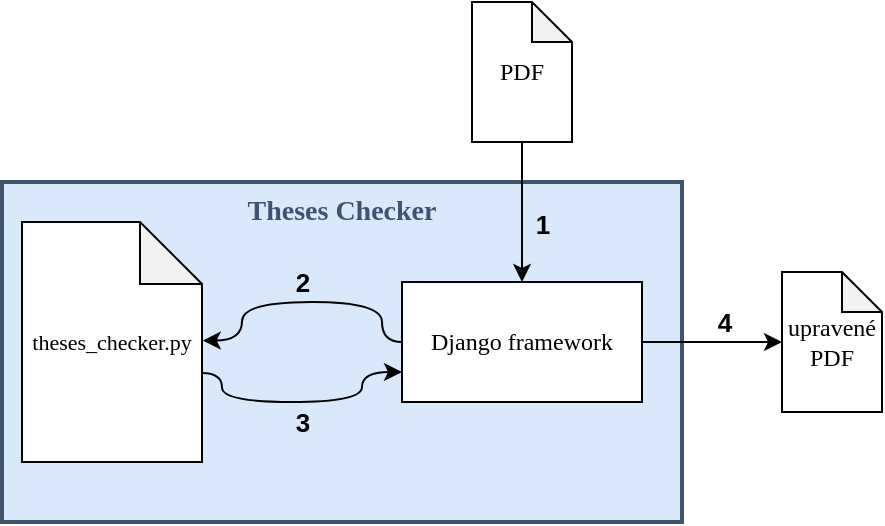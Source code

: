 <mxfile version="21.2.1" type="device">
  <diagram name="Stránka-1" id="Hc6EWw1zSbZy6vTQ2z6B">
    <mxGraphModel dx="1036" dy="606" grid="1" gridSize="10" guides="1" tooltips="1" connect="1" arrows="1" fold="1" page="1" pageScale="1" pageWidth="827" pageHeight="1169" math="0" shadow="0">
      <root>
        <mxCell id="0" />
        <mxCell id="1" parent="0" />
        <mxCell id="qgVuJTGQNqL46tquMSFM-15" value="" style="rounded=0;whiteSpace=wrap;html=1;fillColor=#dae8fc;strokeColor=#3f5370;strokeWidth=2;" parent="1" vertex="1">
          <mxGeometry x="190" y="130" width="340" height="170" as="geometry" />
        </mxCell>
        <mxCell id="qgVuJTGQNqL46tquMSFM-8" style="edgeStyle=orthogonalEdgeStyle;rounded=0;orthogonalLoop=1;jettySize=auto;html=1;exitX=0;exitY=0;exitDx=90;exitDy=75.5;exitPerimeter=0;entryX=0;entryY=0.75;entryDx=0;entryDy=0;curved=1;" parent="1" source="qgVuJTGQNqL46tquMSFM-1" target="qgVuJTGQNqL46tquMSFM-2" edge="1">
          <mxGeometry relative="1" as="geometry">
            <Array as="points">
              <mxPoint x="300" y="225" />
              <mxPoint x="300" y="240" />
              <mxPoint x="370" y="240" />
              <mxPoint x="370" y="225" />
            </Array>
          </mxGeometry>
        </mxCell>
        <mxCell id="qgVuJTGQNqL46tquMSFM-9" value="3" style="edgeLabel;html=1;align=center;verticalAlign=middle;resizable=0;points=[];fontSize=13;fontStyle=1;labelBackgroundColor=none;" parent="qgVuJTGQNqL46tquMSFM-8" vertex="1" connectable="0">
          <mxGeometry x="0.119" y="1" relative="1" as="geometry">
            <mxPoint x="-8" y="11" as="offset" />
          </mxGeometry>
        </mxCell>
        <mxCell id="qgVuJTGQNqL46tquMSFM-1" value="&lt;font style=&quot;font-size: 11px;&quot; face=&quot;Times New Roman&quot;&gt;theses_checker.py&lt;/font&gt;" style="shape=note;whiteSpace=wrap;html=1;backgroundOutline=1;darkOpacity=0.05;size=31;" parent="1" vertex="1">
          <mxGeometry x="200" y="150" width="90" height="120" as="geometry" />
        </mxCell>
        <mxCell id="qgVuJTGQNqL46tquMSFM-6" style="edgeStyle=orthogonalEdgeStyle;rounded=0;orthogonalLoop=1;jettySize=auto;html=1;exitX=0;exitY=0.5;exitDx=0;exitDy=0;entryX=1.004;entryY=0.494;entryDx=0;entryDy=0;entryPerimeter=0;fontSize=13;fontStyle=1;curved=1;" parent="1" source="qgVuJTGQNqL46tquMSFM-2" target="qgVuJTGQNqL46tquMSFM-1" edge="1">
          <mxGeometry relative="1" as="geometry">
            <Array as="points">
              <mxPoint x="380" y="210" />
              <mxPoint x="380" y="190" />
              <mxPoint x="310" y="190" />
              <mxPoint x="310" y="209" />
            </Array>
          </mxGeometry>
        </mxCell>
        <mxCell id="qgVuJTGQNqL46tquMSFM-7" value="2" style="edgeLabel;html=1;align=center;verticalAlign=middle;resizable=0;points=[];fontSize=13;fontStyle=1;labelBackgroundColor=none;" parent="qgVuJTGQNqL46tquMSFM-6" vertex="1" connectable="0">
          <mxGeometry x="-0.191" y="-1" relative="1" as="geometry">
            <mxPoint x="-14" y="-9" as="offset" />
          </mxGeometry>
        </mxCell>
        <mxCell id="qgVuJTGQNqL46tquMSFM-13" style="edgeStyle=orthogonalEdgeStyle;rounded=0;orthogonalLoop=1;jettySize=auto;html=1;exitX=1;exitY=0.5;exitDx=0;exitDy=0;entryX=0;entryY=0.5;entryDx=0;entryDy=0;entryPerimeter=0;" parent="1" source="qgVuJTGQNqL46tquMSFM-2" target="qgVuJTGQNqL46tquMSFM-12" edge="1">
          <mxGeometry relative="1" as="geometry" />
        </mxCell>
        <mxCell id="qgVuJTGQNqL46tquMSFM-14" value="4" style="edgeLabel;html=1;align=center;verticalAlign=middle;resizable=0;points=[];fontSize=13;fontStyle=1;labelBackgroundColor=none;" parent="qgVuJTGQNqL46tquMSFM-13" vertex="1" connectable="0">
          <mxGeometry x="0.271" y="1" relative="1" as="geometry">
            <mxPoint x="-4" y="-9" as="offset" />
          </mxGeometry>
        </mxCell>
        <mxCell id="qgVuJTGQNqL46tquMSFM-2" value="Django framework" style="rounded=0;whiteSpace=wrap;html=1;fontFamily=Times New Roman;" parent="1" vertex="1">
          <mxGeometry x="390" y="180" width="120" height="60" as="geometry" />
        </mxCell>
        <mxCell id="qgVuJTGQNqL46tquMSFM-3" value="" style="endArrow=classic;html=1;rounded=0;entryX=0.5;entryY=0;entryDx=0;entryDy=0;exitX=0.5;exitY=1;exitDx=0;exitDy=0;exitPerimeter=0;" parent="1" source="qgVuJTGQNqL46tquMSFM-4" target="qgVuJTGQNqL46tquMSFM-2" edge="1">
          <mxGeometry width="50" height="50" relative="1" as="geometry">
            <mxPoint x="449.84" y="100" as="sourcePoint" />
            <mxPoint x="449.84" y="180" as="targetPoint" />
          </mxGeometry>
        </mxCell>
        <mxCell id="qgVuJTGQNqL46tquMSFM-5" value="1" style="edgeLabel;html=1;align=center;verticalAlign=middle;resizable=0;points=[];fontSize=13;fontStyle=1;labelBackgroundColor=none;" parent="qgVuJTGQNqL46tquMSFM-3" vertex="1" connectable="0">
          <mxGeometry x="0.211" y="1" relative="1" as="geometry">
            <mxPoint x="9" y="-2" as="offset" />
          </mxGeometry>
        </mxCell>
        <mxCell id="qgVuJTGQNqL46tquMSFM-4" value="PDF" style="shape=note;whiteSpace=wrap;html=1;backgroundOutline=1;darkOpacity=0.05;fontFamily=Times New Roman;size=20;" parent="1" vertex="1">
          <mxGeometry x="425" y="40" width="50" height="70" as="geometry" />
        </mxCell>
        <mxCell id="qgVuJTGQNqL46tquMSFM-12" value="upravené&lt;br&gt;PDF" style="shape=note;whiteSpace=wrap;html=1;backgroundOutline=1;darkOpacity=0.05;fontFamily=Times New Roman;size=20;" parent="1" vertex="1">
          <mxGeometry x="580" y="175" width="50" height="70" as="geometry" />
        </mxCell>
        <mxCell id="qgVuJTGQNqL46tquMSFM-16" value="Theses Checker" style="text;html=1;strokeColor=none;fillColor=none;align=center;verticalAlign=middle;whiteSpace=wrap;rounded=0;fontStyle=1;fontFamily=Times New Roman;fontSize=14;fontColor=#3F5370;labelBorderColor=none;" parent="1" vertex="1">
          <mxGeometry x="310" y="130" width="100" height="30" as="geometry" />
        </mxCell>
      </root>
    </mxGraphModel>
  </diagram>
</mxfile>
